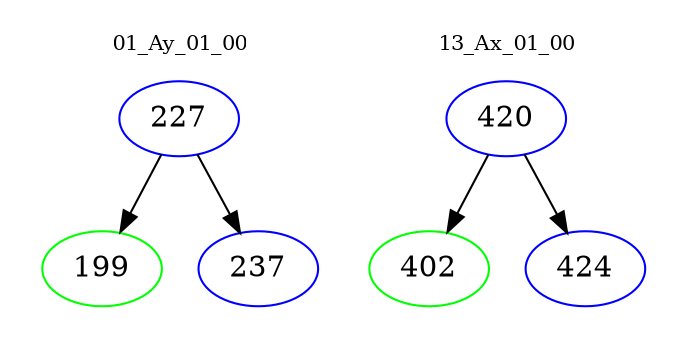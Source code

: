 digraph{
subgraph cluster_0 {
color = white
label = "01_Ay_01_00";
fontsize=10;
T0_227 [label="227", color="blue"]
T0_227 -> T0_199 [color="black"]
T0_199 [label="199", color="green"]
T0_227 -> T0_237 [color="black"]
T0_237 [label="237", color="blue"]
}
subgraph cluster_1 {
color = white
label = "13_Ax_01_00";
fontsize=10;
T1_420 [label="420", color="blue"]
T1_420 -> T1_402 [color="black"]
T1_402 [label="402", color="green"]
T1_420 -> T1_424 [color="black"]
T1_424 [label="424", color="blue"]
}
}
